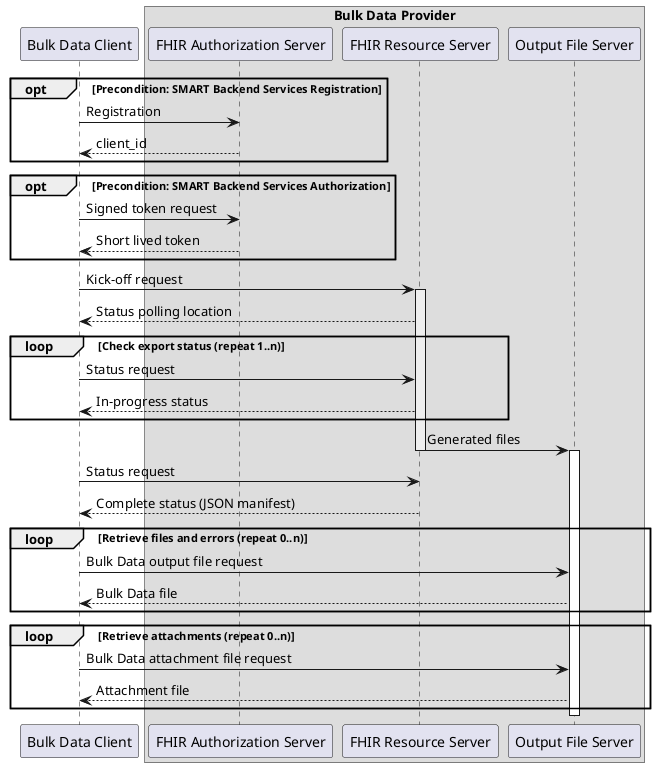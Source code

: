 @startuml
participant APP as "Bulk Data Client"
box Bulk Data Provider
participant "FHIR Authorization Server" as AUTH
participant "FHIR Resource Server" as FHIR
participant "Output File Server" as FILE
end box
opt  Precondition: SMART Backend Services Registration
    APP -> AUTH: Registration
   return client_id
end
opt  Precondition: SMART Backend Services Authorization
    APP -> AUTH: Signed token request
   return Short lived token
end
APP -> FHIR: Kick-off request
activate FHIR #eee
FHIR --> APP: Status polling location
loop Check export status (repeat 1..n)
  APP -> FHIR: Status request
  FHIR --> APP: In-progress status
end
FHIR -> FILE: Generated files
deactivate FHIR
activate FILE
APP -> FHIR: Status request
FHIR --> APP: Complete status (JSON manifest)
loop Retrieve files and errors (repeat 0..n)
  APP -> FILE: Bulk Data output file request
  FILE --> APP: Bulk Data file
end
loop Retrieve attachments (repeat 0..n)
  APP -> FILE: Bulk Data attachment file request
  FILE --> APP:  Attachment file
end
deactivate FILE #eee
@enduml